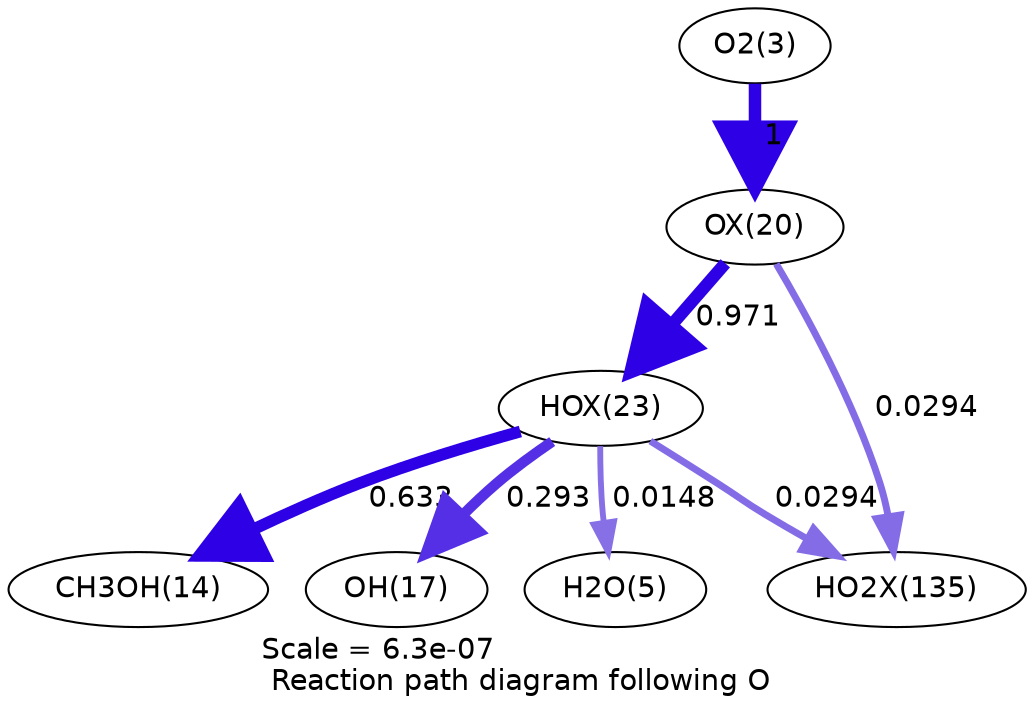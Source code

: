 digraph reaction_paths {
center=1;
s5 -> s34[fontname="Helvetica", penwidth=6, arrowsize=3, color="0.7, 1.5, 0.9"
, label=" 1"];
s34 -> s37[fontname="Helvetica", penwidth=5.98, arrowsize=2.99, color="0.7, 1.47, 0.9"
, label=" 0.971"];
s34 -> s54[fontname="Helvetica", penwidth=3.34, arrowsize=1.67, color="0.7, 0.529, 0.9"
, label=" 0.0294"];
s37 -> s16[fontname="Helvetica", penwidth=5.65, arrowsize=2.83, color="0.7, 1.13, 0.9"
, label=" 0.633"];
s37 -> s19[fontname="Helvetica", penwidth=5.07, arrowsize=2.54, color="0.7, 0.793, 0.9"
, label=" 0.293"];
s37 -> s7[fontname="Helvetica", penwidth=2.82, arrowsize=1.41, color="0.7, 0.515, 0.9"
, label=" 0.0148"];
s37 -> s54[fontname="Helvetica", penwidth=3.34, arrowsize=1.67, color="0.7, 0.529, 0.9"
, label=" 0.0294"];
s5 [ fontname="Helvetica", label="O2(3)"];
s7 [ fontname="Helvetica", label="H2O(5)"];
s16 [ fontname="Helvetica", label="CH3OH(14)"];
s19 [ fontname="Helvetica", label="OH(17)"];
s34 [ fontname="Helvetica", label="OX(20)"];
s37 [ fontname="Helvetica", label="HOX(23)"];
s54 [ fontname="Helvetica", label="HO2X(135)"];
 label = "Scale = 6.3e-07\l Reaction path diagram following O";
 fontname = "Helvetica";
}
